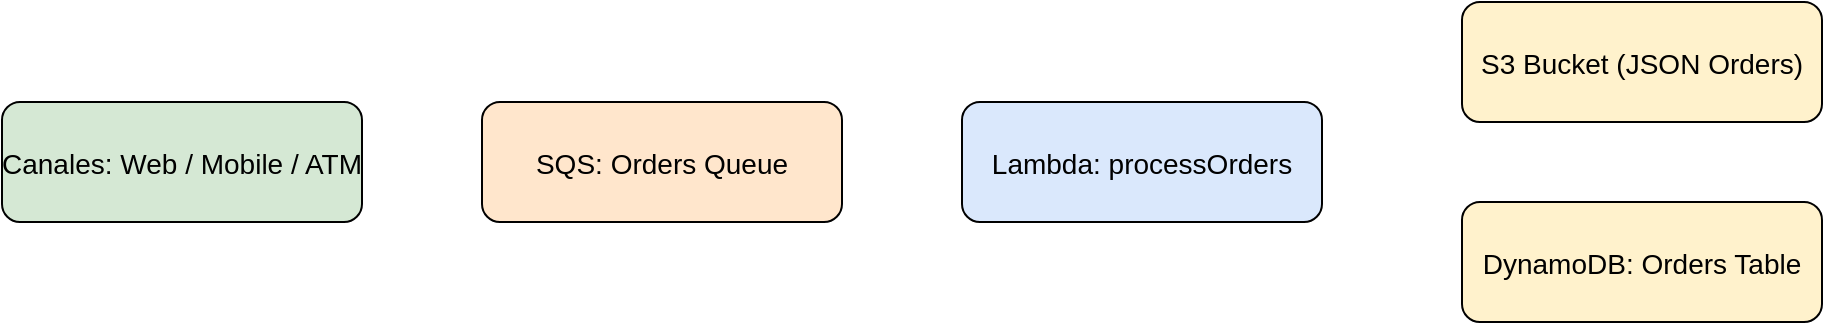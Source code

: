 <?xml version="1.0" encoding="UTF-8"?>
<mxfile version="20.2.5" type="device">
  <diagram id="diagram1" name="Arquitectura órdenes">
    <mxGraphModel dx="1267" dy="689" grid="1" gridSize="10" guides="1" tooltips="1" connect="1" arrows="1" fold="1" page="1" pageScale="1" pageWidth="850" pageHeight="1100" math="0" shadow="0">
      <root>
        <mxCell id="0"/>
        <mxCell id="1" parent="0"/>
        
        <!-- Canales -->
        <mxCell id="2" value="Canales: Web / Mobile / ATM" style="rounded=1;fillColor=#D5E8D4;fontSize=14;fontColor=#000000;" vertex="1" parent="1">
          <mxGeometry x="40" y="60" width="180" height="60" as="geometry"/>
        </mxCell>

        <!-- SQS -->
        <mxCell id="3" value="SQS: Orders Queue" style="rounded=1;fillColor=#FFE6CC;fontSize=14;fontColor=#000000;" vertex="1" parent="1">
          <mxGeometry x="280" y="60" width="180" height="60" as="geometry"/>
        </mxCell>

        <!-- Lambda -->
        <mxCell id="4" value="Lambda: processOrders" style="rounded=1;fillColor=#DAE8FC;fontSize=14;fontColor=#000000;" vertex="1" parent="1">
          <mxGeometry x="520" y="60" width="180" height="60" as="geometry"/>
        </mxCell>

        <!-- S3 -->
        <mxCell id="5" value="S3 Bucket (JSON Orders)" style="rounded=1;fillColor=#FFF2CC;fontSize=14;fontColor=#000000;" vertex="1" parent="1">
          <mxGeometry x="770" y="10" width="180" height="60" as="geometry"/>
        </mxCell>

        <!-- DynamoDB -->
        <mxCell id="6" value="DynamoDB: Orders Table" style="rounded=1;fillColor=#FFF2CC;fontSize=14;fontColor=#000000;" vertex="1" parent="1">
          <mxGeometry x="770" y="110" width="180" height="60" as="geometry"/>
        </mxCell>

        <!-- CloudWatch -->
        <mxCell id="7" value="CloudWatch Logs & Metrics" style="rounded=1;fillColor=#E1D5E7;fontSize=14;fontColor=#000000;" vertex="1" parent="1">
          <mxGeometry x="520" y="140" width="180" height="60" as="geometry"/>
        </mxCell>

        <!-- DLQ -->
        <mxCell id="8" value="Dead Letter Queue (DLQ)" style="rounded=1;fillColor=#F8CECC;fontSize=14;fontColor=#000000;" vertex="1" parent="1">
          <mxGeometry x="280" y="140" width="180" height="60" as="geometry"/>
        </mxCell>

        <!-- API Gateway -->
        <mxCell id="9" value="API Gateway" style="rounded=1;fillColor=#D5A6BD;fontSize=14;fontColor=#000000;" vertex="1" parent="1">
          <mxGeometry x="40" y="160" width="180" height="60" as="geometry"/>
        </mxCell>

        <!-- Lambda Healthcheck -->
        <mxCell id="10" value="Lambda: healthcheck" style="rounded=1;fillColor=#DAE8FC;fontSize=14;fontColor=#000000;" vertex="1" parent="1">
          <mxGeometry x="280" y="220" width="180" height="60" as="geometry"/>
        </mxCell>

        <!-- Flechas -->
        <mxCell id="11" style="edgeStyle=orthogonalEdgeStyle;rounded=0;orthogonalLoop=1;jettySize=auto;html=1;strokeColor=#000000;" edge="1" parent="1" source="2" target="3">
          <mxGeometry relative="1" as="geometry"/>
        </mxCell>

        <mxCell id="12" style="edgeStyle=orthogonalEdgeStyle;rounded=0;orthogonalLoop=1;jettySize=auto;html=1;strokeColor=#000000;" edge="1" parent="1" source="3" target="4">
          <mxGeometry relative="1" as="geometry"/>
        </mxCell>

        <mxCell id="13" style="edgeStyle=orthogonalEdgeStyle;rounded=0;orthogonalLoop=1;jettySize=auto;html=1;strokeColor=#000000;" edge="1" parent="1" source="4" target="5">
          <mxGeometry relative="1" as="geometry"/>
        </mxCell>

        <mxCell id="14" style="edgeStyle=orthogonalEdgeStyle;rounded=0;orthogonalLoop=1;jettySize=auto;html=1;strokeColor=#000000;" edge="1" parent="1" source="4" target="6">
          <mxGeometry relative="1" as="geometry"/>
        </mxCell>

        <mxCell id="15" style="edgeStyle=orthogonalEdgeStyle;rounded=0;orthogonalLoop=1;jettySize=auto;html=1;strokeColor=#000000;" edge="1" parent="1" source="4" target="7">
          <mxGeometry relative="1" as="geometry"/>
        </mxCell>

        <mxCell id="16" style="edgeStyle=orthogonalEdgeStyle;rounded=0;orthogonalLoop=1;jettySize=auto;html=1;strokeColor=#FF0000;" edge="1" parent="1" source="4" target="8">
          <mxGeometry relative="1" as="geometry"/>
        </mxCell>

        <mxCell id="17" style="edgeStyle=orthogonalEdgeStyle;rounded=0;orthogonalLoop=1;jettySize=auto;html=1;strokeColor=#000000;" edge="1" parent="1" source="9" target="10">
          <mxGeometry relative="1" as="geometry"/>
        </mxCell>

        <mxCell id="18" style="edgeStyle=orthogonalEdgeStyle;rounded=0;orthogonalLoop=1;jettySize=auto;html=1;strokeColor=#000000;" edge="1" parent="1" source="10" target="7">
          <mxGeometry relative="1" as="geometry"/>
        </mxCell>

      </root>
    </mxGraphModel>
  </diagram>
</mxfile>
